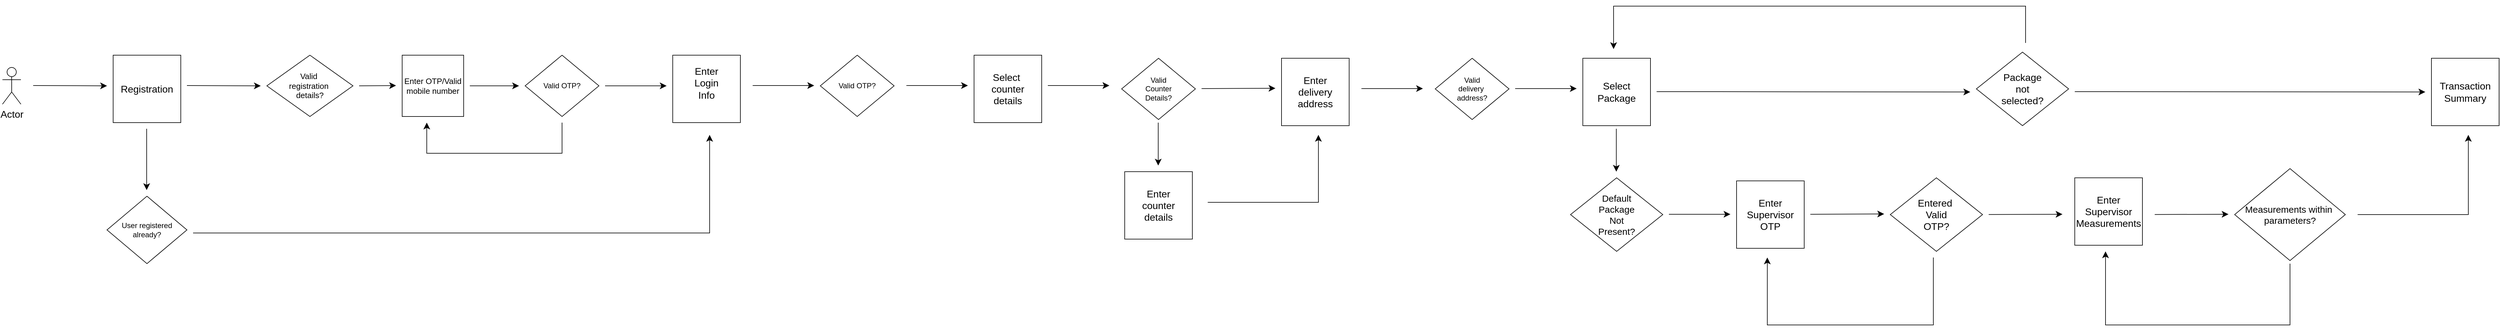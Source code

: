 <mxfile version="21.3.8" type="github">
  <diagram name="Page-1" id="10JMsJAdgL6Ty_nKgWxM">
    <mxGraphModel dx="2393" dy="1767" grid="1" gridSize="10" guides="1" tooltips="1" connect="1" arrows="1" fold="1" page="0" pageScale="1" pageWidth="850" pageHeight="1100" math="0" shadow="0">
      <root>
        <mxCell id="0" />
        <mxCell id="1" parent="0" />
        <mxCell id="BaiIBuBZKfCoYxozeQKi-1" value="Actor" style="shape=umlActor;verticalLabelPosition=bottom;verticalAlign=top;html=1;outlineConnect=0;fontSize=16;" vertex="1" parent="1">
          <mxGeometry x="-770" y="-460" width="30" height="60" as="geometry" />
        </mxCell>
        <mxCell id="BaiIBuBZKfCoYxozeQKi-3" value="Registration" style="whiteSpace=wrap;html=1;aspect=fixed;fontSize=16;" vertex="1" parent="1">
          <mxGeometry x="-590" y="-480" width="110" height="110" as="geometry" />
        </mxCell>
        <mxCell id="BaiIBuBZKfCoYxozeQKi-4" value="" style="endArrow=classic;html=1;rounded=0;fontSize=12;startSize=8;endSize=8;curved=1;" edge="1" parent="1">
          <mxGeometry width="50" height="50" relative="1" as="geometry">
            <mxPoint x="-720" y="-430.5" as="sourcePoint" />
            <mxPoint x="-600" y="-430" as="targetPoint" />
          </mxGeometry>
        </mxCell>
        <mxCell id="BaiIBuBZKfCoYxozeQKi-5" style="edgeStyle=none;curved=1;rounded=0;orthogonalLoop=1;jettySize=auto;html=1;exitX=0.5;exitY=1;exitDx=0;exitDy=0;fontSize=12;startSize=8;endSize=8;" edge="1" parent="1" source="BaiIBuBZKfCoYxozeQKi-3" target="BaiIBuBZKfCoYxozeQKi-3">
          <mxGeometry relative="1" as="geometry" />
        </mxCell>
        <mxCell id="BaiIBuBZKfCoYxozeQKi-6" value="" style="endArrow=classic;html=1;rounded=0;fontSize=12;startSize=8;endSize=8;curved=1;" edge="1" parent="1">
          <mxGeometry width="50" height="50" relative="1" as="geometry">
            <mxPoint x="-470" y="-430.5" as="sourcePoint" />
            <mxPoint x="-350" y="-430" as="targetPoint" />
          </mxGeometry>
        </mxCell>
        <mxCell id="BaiIBuBZKfCoYxozeQKi-7" value="&lt;div&gt;Valid&amp;nbsp;&lt;/div&gt;&lt;div&gt;registration&amp;nbsp;&lt;/div&gt;&lt;div&gt;details?&lt;/div&gt;" style="rhombus;whiteSpace=wrap;html=1;fontSize=13;align=center;fontStyle=0" vertex="1" parent="1">
          <mxGeometry x="-340" y="-480" width="140" height="100" as="geometry" />
        </mxCell>
        <mxCell id="BaiIBuBZKfCoYxozeQKi-8" value="Enter OTP/Valid mobile number" style="whiteSpace=wrap;html=1;aspect=fixed;fontSize=13;verticalAlign=middle;" vertex="1" parent="1">
          <mxGeometry x="-120" y="-480" width="100" height="100" as="geometry" />
        </mxCell>
        <mxCell id="BaiIBuBZKfCoYxozeQKi-9" value="" style="endArrow=classic;html=1;rounded=0;fontSize=12;startSize=8;endSize=8;curved=1;" edge="1" parent="1">
          <mxGeometry width="50" height="50" relative="1" as="geometry">
            <mxPoint x="-190" y="-430" as="sourcePoint" />
            <mxPoint x="-130" y="-430.5" as="targetPoint" />
          </mxGeometry>
        </mxCell>
        <mxCell id="BaiIBuBZKfCoYxozeQKi-10" value="Valid OTP?" style="rhombus;whiteSpace=wrap;html=1;fontSize=12;" vertex="1" parent="1">
          <mxGeometry x="80" y="-480" width="120" height="100" as="geometry" />
        </mxCell>
        <mxCell id="BaiIBuBZKfCoYxozeQKi-12" value="" style="endArrow=classic;html=1;rounded=0;fontSize=12;startSize=8;endSize=8;curved=1;" edge="1" parent="1">
          <mxGeometry width="50" height="50" relative="1" as="geometry">
            <mxPoint x="-10" y="-430" as="sourcePoint" />
            <mxPoint x="70" y="-430" as="targetPoint" />
          </mxGeometry>
        </mxCell>
        <mxCell id="BaiIBuBZKfCoYxozeQKi-15" value="" style="edgeStyle=elbowEdgeStyle;elbow=vertical;endArrow=classic;html=1;curved=0;rounded=0;endSize=8;startSize=8;fontSize=12;" edge="1" parent="1">
          <mxGeometry width="50" height="50" relative="1" as="geometry">
            <mxPoint x="140" y="-370" as="sourcePoint" />
            <mxPoint x="-80" y="-370" as="targetPoint" />
            <Array as="points">
              <mxPoint x="30" y="-320" />
            </Array>
          </mxGeometry>
        </mxCell>
        <mxCell id="BaiIBuBZKfCoYxozeQKi-17" value="User registered already?" style="rhombus;whiteSpace=wrap;html=1;fontSize=12;" vertex="1" parent="1">
          <mxGeometry x="-600" y="-250" width="130" height="110" as="geometry" />
        </mxCell>
        <mxCell id="BaiIBuBZKfCoYxozeQKi-18" value="" style="endArrow=classic;html=1;rounded=0;fontSize=12;startSize=8;endSize=8;curved=1;" edge="1" parent="1">
          <mxGeometry width="50" height="50" relative="1" as="geometry">
            <mxPoint x="-535.5" y="-360" as="sourcePoint" />
            <mxPoint x="-535.5" y="-260" as="targetPoint" />
          </mxGeometry>
        </mxCell>
        <mxCell id="BaiIBuBZKfCoYxozeQKi-19" value="" style="edgeStyle=elbowEdgeStyle;elbow=vertical;endArrow=classic;html=1;curved=0;rounded=0;endSize=8;startSize=8;fontSize=12;" edge="1" parent="1">
          <mxGeometry width="50" height="50" relative="1" as="geometry">
            <mxPoint x="-460" y="-190" as="sourcePoint" />
            <mxPoint x="380" y="-350" as="targetPoint" />
            <Array as="points">
              <mxPoint y="-190" />
            </Array>
          </mxGeometry>
        </mxCell>
        <mxCell id="BaiIBuBZKfCoYxozeQKi-20" value="Enter&lt;div&gt;Login&lt;/div&gt;&lt;div&gt;Info&lt;/div&gt;&lt;div&gt;&lt;br&gt;&lt;/div&gt;" style="whiteSpace=wrap;html=1;aspect=fixed;fontSize=16;" vertex="1" parent="1">
          <mxGeometry x="320" y="-480" width="110" height="110" as="geometry" />
        </mxCell>
        <mxCell id="BaiIBuBZKfCoYxozeQKi-21" value="" style="endArrow=classic;html=1;rounded=0;fontSize=12;startSize=8;endSize=8;curved=1;" edge="1" parent="1">
          <mxGeometry width="50" height="50" relative="1" as="geometry">
            <mxPoint x="210" y="-430" as="sourcePoint" />
            <mxPoint x="310" y="-430" as="targetPoint" />
          </mxGeometry>
        </mxCell>
        <mxCell id="BaiIBuBZKfCoYxozeQKi-22" value="" style="endArrow=classic;html=1;rounded=0;fontSize=12;startSize=8;endSize=8;curved=1;" edge="1" parent="1">
          <mxGeometry width="50" height="50" relative="1" as="geometry">
            <mxPoint x="450" y="-430.5" as="sourcePoint" />
            <mxPoint x="550" y="-430.5" as="targetPoint" />
          </mxGeometry>
        </mxCell>
        <mxCell id="BaiIBuBZKfCoYxozeQKi-23" value="Valid OTP?" style="rhombus;whiteSpace=wrap;html=1;fontSize=12;" vertex="1" parent="1">
          <mxGeometry x="560" y="-480" width="120" height="100" as="geometry" />
        </mxCell>
        <mxCell id="BaiIBuBZKfCoYxozeQKi-24" value="" style="endArrow=classic;html=1;rounded=0;fontSize=12;startSize=8;endSize=8;curved=1;" edge="1" parent="1">
          <mxGeometry width="50" height="50" relative="1" as="geometry">
            <mxPoint x="700" y="-430.5" as="sourcePoint" />
            <mxPoint x="800" y="-430.5" as="targetPoint" />
          </mxGeometry>
        </mxCell>
        <mxCell id="BaiIBuBZKfCoYxozeQKi-25" value="&lt;div&gt;Select&amp;nbsp;&lt;/div&gt;&lt;div&gt;counter &lt;br&gt;&lt;/div&gt;&lt;div&gt;details&lt;br&gt;&lt;/div&gt;" style="whiteSpace=wrap;html=1;aspect=fixed;fontSize=16;" vertex="1" parent="1">
          <mxGeometry x="810" y="-480" width="110" height="110" as="geometry" />
        </mxCell>
        <mxCell id="BaiIBuBZKfCoYxozeQKi-26" value="" style="endArrow=classic;html=1;rounded=0;fontSize=12;startSize=8;endSize=8;curved=1;" edge="1" parent="1">
          <mxGeometry width="50" height="50" relative="1" as="geometry">
            <mxPoint x="930" y="-430.5" as="sourcePoint" />
            <mxPoint x="1030" y="-430.5" as="targetPoint" />
          </mxGeometry>
        </mxCell>
        <mxCell id="BaiIBuBZKfCoYxozeQKi-27" value="&lt;div&gt;Valid &lt;br&gt;&lt;/div&gt;&lt;div&gt;Counter &lt;br&gt;&lt;/div&gt;&lt;div&gt;Details?&lt;br&gt;&lt;/div&gt;" style="rhombus;whiteSpace=wrap;html=1;fontSize=12;" vertex="1" parent="1">
          <mxGeometry x="1050" y="-475" width="120" height="100" as="geometry" />
        </mxCell>
        <mxCell id="BaiIBuBZKfCoYxozeQKi-28" value="&lt;div&gt;Enter&lt;/div&gt;&lt;div&gt;counter &lt;br&gt;&lt;/div&gt;&lt;div&gt;details&lt;br&gt;&lt;/div&gt;" style="whiteSpace=wrap;html=1;aspect=fixed;fontSize=16;" vertex="1" parent="1">
          <mxGeometry x="1055" y="-290" width="110" height="110" as="geometry" />
        </mxCell>
        <mxCell id="BaiIBuBZKfCoYxozeQKi-29" value="" style="endArrow=classic;html=1;rounded=0;fontSize=12;startSize=8;endSize=8;curved=1;" edge="1" parent="1">
          <mxGeometry width="50" height="50" relative="1" as="geometry">
            <mxPoint x="1109.5" y="-370" as="sourcePoint" />
            <mxPoint x="1109.5" y="-300" as="targetPoint" />
          </mxGeometry>
        </mxCell>
        <mxCell id="BaiIBuBZKfCoYxozeQKi-30" value="&lt;div&gt;Enter&lt;/div&gt;&lt;div&gt;delivery &lt;br&gt;&lt;/div&gt;&lt;div&gt;address&lt;br&gt;&lt;/div&gt;" style="whiteSpace=wrap;html=1;aspect=fixed;fontSize=16;" vertex="1" parent="1">
          <mxGeometry x="1310" y="-475" width="110" height="110" as="geometry" />
        </mxCell>
        <mxCell id="BaiIBuBZKfCoYxozeQKi-31" value="" style="endArrow=classic;html=1;rounded=0;fontSize=12;startSize=8;endSize=8;curved=1;" edge="1" parent="1">
          <mxGeometry width="50" height="50" relative="1" as="geometry">
            <mxPoint x="1180" y="-425.56" as="sourcePoint" />
            <mxPoint x="1300" y="-426" as="targetPoint" />
          </mxGeometry>
        </mxCell>
        <mxCell id="BaiIBuBZKfCoYxozeQKi-32" value="" style="edgeStyle=elbowEdgeStyle;elbow=vertical;endArrow=classic;html=1;curved=0;rounded=0;endSize=8;startSize=8;fontSize=12;" edge="1" parent="1">
          <mxGeometry width="50" height="50" relative="1" as="geometry">
            <mxPoint x="1190" y="-240" as="sourcePoint" />
            <mxPoint x="1370" y="-350" as="targetPoint" />
            <Array as="points">
              <mxPoint x="990" y="-240" />
            </Array>
          </mxGeometry>
        </mxCell>
        <mxCell id="BaiIBuBZKfCoYxozeQKi-33" value="&lt;div&gt;Valid &lt;br&gt;&lt;/div&gt;&lt;div&gt;delivery&amp;nbsp;&lt;/div&gt;&lt;div&gt;address?&lt;/div&gt;" style="rhombus;whiteSpace=wrap;html=1;fontSize=12;" vertex="1" parent="1">
          <mxGeometry x="1560" y="-475" width="120" height="100" as="geometry" />
        </mxCell>
        <mxCell id="BaiIBuBZKfCoYxozeQKi-34" value="" style="endArrow=classic;html=1;rounded=0;fontSize=12;startSize=8;endSize=8;curved=1;" edge="1" parent="1">
          <mxGeometry width="50" height="50" relative="1" as="geometry">
            <mxPoint x="1440" y="-425.56" as="sourcePoint" />
            <mxPoint x="1540" y="-425.56" as="targetPoint" />
          </mxGeometry>
        </mxCell>
        <mxCell id="BaiIBuBZKfCoYxozeQKi-35" value="Select Package" style="whiteSpace=wrap;html=1;aspect=fixed;fontSize=16;" vertex="1" parent="1">
          <mxGeometry x="1800" y="-475" width="110" height="110" as="geometry" />
        </mxCell>
        <mxCell id="BaiIBuBZKfCoYxozeQKi-36" value="" style="endArrow=classic;html=1;rounded=0;fontSize=12;startSize=8;endSize=8;curved=1;" edge="1" parent="1">
          <mxGeometry width="50" height="50" relative="1" as="geometry">
            <mxPoint x="1690" y="-425.56" as="sourcePoint" />
            <mxPoint x="1790" y="-425.56" as="targetPoint" />
          </mxGeometry>
        </mxCell>
        <mxCell id="BaiIBuBZKfCoYxozeQKi-37" value="&lt;div style=&quot;font-size: 15px;&quot;&gt;Default&lt;br style=&quot;font-size: 15px;&quot;&gt;&lt;/div&gt;&lt;div style=&quot;font-size: 15px;&quot;&gt;Package&lt;/div&gt;&lt;div style=&quot;font-size: 15px;&quot;&gt;Not&lt;/div&gt;&lt;div style=&quot;font-size: 15px;&quot;&gt;Present?&lt;br style=&quot;font-size: 15px;&quot;&gt;&lt;/div&gt;" style="rhombus;whiteSpace=wrap;html=1;fontSize=15;" vertex="1" parent="1">
          <mxGeometry x="1780" y="-280" width="150" height="120" as="geometry" />
        </mxCell>
        <mxCell id="BaiIBuBZKfCoYxozeQKi-38" value="" style="endArrow=classic;html=1;rounded=0;fontSize=12;startSize=8;endSize=8;curved=1;" edge="1" parent="1">
          <mxGeometry width="50" height="50" relative="1" as="geometry">
            <mxPoint x="1854.44" y="-360" as="sourcePoint" />
            <mxPoint x="1854.44" y="-290" as="targetPoint" />
          </mxGeometry>
        </mxCell>
        <mxCell id="BaiIBuBZKfCoYxozeQKi-39" value="Enter Supervisor OTP" style="whiteSpace=wrap;html=1;aspect=fixed;fontSize=16;" vertex="1" parent="1">
          <mxGeometry x="2050" y="-275" width="110" height="110" as="geometry" />
        </mxCell>
        <mxCell id="BaiIBuBZKfCoYxozeQKi-40" value="" style="endArrow=classic;html=1;rounded=0;fontSize=12;startSize=8;endSize=8;curved=1;" edge="1" parent="1">
          <mxGeometry width="50" height="50" relative="1" as="geometry">
            <mxPoint x="1940" y="-220.56" as="sourcePoint" />
            <mxPoint x="2040" y="-220.56" as="targetPoint" />
          </mxGeometry>
        </mxCell>
        <mxCell id="BaiIBuBZKfCoYxozeQKi-41" value="&lt;div style=&quot;font-size: 16px;&quot;&gt;Entered&amp;nbsp;&lt;/div&gt;&lt;div style=&quot;font-size: 16px;&quot;&gt;Valid&lt;/div&gt;&lt;div style=&quot;font-size: 16px;&quot;&gt;OTP?&lt;br style=&quot;font-size: 16px;&quot;&gt;&lt;/div&gt;" style="rhombus;whiteSpace=wrap;html=1;fontSize=16;" vertex="1" parent="1">
          <mxGeometry x="2300" y="-280" width="150" height="120" as="geometry" />
        </mxCell>
        <mxCell id="BaiIBuBZKfCoYxozeQKi-42" value="" style="endArrow=classic;html=1;rounded=0;fontSize=12;startSize=8;endSize=8;curved=1;" edge="1" parent="1">
          <mxGeometry width="50" height="50" relative="1" as="geometry">
            <mxPoint x="2170" y="-220.56" as="sourcePoint" />
            <mxPoint x="2290" y="-221" as="targetPoint" />
          </mxGeometry>
        </mxCell>
        <mxCell id="BaiIBuBZKfCoYxozeQKi-43" value="" style="edgeStyle=elbowEdgeStyle;elbow=vertical;endArrow=classic;html=1;curved=0;rounded=0;endSize=8;startSize=8;fontSize=12;" edge="1" parent="1">
          <mxGeometry width="50" height="50" relative="1" as="geometry">
            <mxPoint x="2370" y="-150" as="sourcePoint" />
            <mxPoint x="2100" y="-150" as="targetPoint" />
            <Array as="points">
              <mxPoint x="1720" y="-40" />
            </Array>
          </mxGeometry>
        </mxCell>
        <mxCell id="BaiIBuBZKfCoYxozeQKi-44" value="&lt;div&gt;Enter Supervisor&lt;/div&gt;&lt;div&gt;Measurements&lt;br&gt;&lt;/div&gt;" style="whiteSpace=wrap;html=1;aspect=fixed;fontSize=16;" vertex="1" parent="1">
          <mxGeometry x="2600" y="-280" width="110" height="110" as="geometry" />
        </mxCell>
        <mxCell id="BaiIBuBZKfCoYxozeQKi-46" value="" style="endArrow=classic;html=1;rounded=0;fontSize=12;startSize=8;endSize=8;curved=1;" edge="1" parent="1">
          <mxGeometry width="50" height="50" relative="1" as="geometry">
            <mxPoint x="2460" y="-220.12" as="sourcePoint" />
            <mxPoint x="2580" y="-220.56" as="targetPoint" />
          </mxGeometry>
        </mxCell>
        <mxCell id="BaiIBuBZKfCoYxozeQKi-47" value="&lt;div style=&quot;font-size: 15px;&quot;&gt;Measurements within&amp;nbsp;&lt;/div&gt;&lt;div style=&quot;font-size: 15px;&quot;&gt;parameters?&lt;/div&gt;" style="rhombus;whiteSpace=wrap;html=1;fontSize=15;" vertex="1" parent="1">
          <mxGeometry x="2860" y="-295" width="180" height="150" as="geometry" />
        </mxCell>
        <mxCell id="BaiIBuBZKfCoYxozeQKi-48" value="" style="endArrow=classic;html=1;rounded=0;fontSize=12;startSize=8;endSize=8;curved=1;" edge="1" parent="1">
          <mxGeometry width="50" height="50" relative="1" as="geometry">
            <mxPoint x="2730" y="-220.12" as="sourcePoint" />
            <mxPoint x="2850" y="-220.56" as="targetPoint" />
          </mxGeometry>
        </mxCell>
        <mxCell id="BaiIBuBZKfCoYxozeQKi-49" value="" style="edgeStyle=elbowEdgeStyle;elbow=vertical;endArrow=classic;html=1;curved=0;rounded=0;endSize=8;startSize=8;fontSize=12;" edge="1" parent="1">
          <mxGeometry width="50" height="50" relative="1" as="geometry">
            <mxPoint x="2950" y="-140" as="sourcePoint" />
            <mxPoint x="2650" y="-160" as="targetPoint" />
            <Array as="points">
              <mxPoint x="2800" y="-40" />
            </Array>
          </mxGeometry>
        </mxCell>
        <mxCell id="BaiIBuBZKfCoYxozeQKi-50" value="" style="edgeStyle=elbowEdgeStyle;elbow=vertical;endArrow=classic;html=1;curved=0;rounded=0;endSize=8;startSize=8;fontSize=12;" edge="1" parent="1">
          <mxGeometry width="50" height="50" relative="1" as="geometry">
            <mxPoint x="3060" y="-220" as="sourcePoint" />
            <mxPoint x="3240" y="-350" as="targetPoint" />
            <Array as="points">
              <mxPoint x="3150" y="-220" />
            </Array>
          </mxGeometry>
        </mxCell>
        <mxCell id="BaiIBuBZKfCoYxozeQKi-51" value="&lt;div&gt;Transaction&lt;/div&gt;&lt;div&gt;Summary&lt;br&gt;&lt;/div&gt;" style="whiteSpace=wrap;html=1;aspect=fixed;fontSize=16;" vertex="1" parent="1">
          <mxGeometry x="3180" y="-475" width="110" height="110" as="geometry" />
        </mxCell>
        <mxCell id="BaiIBuBZKfCoYxozeQKi-52" value="" style="endArrow=classic;html=1;rounded=0;fontSize=12;startSize=8;endSize=8;curved=1;" edge="1" parent="1">
          <mxGeometry width="50" height="50" relative="1" as="geometry">
            <mxPoint x="1920" y="-420.56" as="sourcePoint" />
            <mxPoint x="2430" y="-420" as="targetPoint" />
          </mxGeometry>
        </mxCell>
        <mxCell id="BaiIBuBZKfCoYxozeQKi-53" value="&lt;div&gt;Package&lt;/div&gt;&lt;div&gt;not&lt;/div&gt;&lt;div&gt;selected?&lt;br&gt;&lt;/div&gt;" style="rhombus;whiteSpace=wrap;html=1;fontSize=16;" vertex="1" parent="1">
          <mxGeometry x="2440" y="-485" width="150" height="120" as="geometry" />
        </mxCell>
        <mxCell id="BaiIBuBZKfCoYxozeQKi-54" value="" style="endArrow=classic;html=1;rounded=0;fontSize=12;startSize=8;endSize=8;curved=1;" edge="1" parent="1">
          <mxGeometry width="50" height="50" relative="1" as="geometry">
            <mxPoint x="2600" y="-420.56" as="sourcePoint" />
            <mxPoint x="3170" y="-420" as="targetPoint" />
          </mxGeometry>
        </mxCell>
        <mxCell id="BaiIBuBZKfCoYxozeQKi-55" value="" style="edgeStyle=elbowEdgeStyle;elbow=vertical;endArrow=classic;html=1;curved=0;rounded=0;endSize=8;startSize=8;fontSize=12;" edge="1" parent="1">
          <mxGeometry width="50" height="50" relative="1" as="geometry">
            <mxPoint x="2520" y="-500" as="sourcePoint" />
            <mxPoint x="1850" y="-490" as="targetPoint" />
            <Array as="points">
              <mxPoint x="2180" y="-560" />
            </Array>
          </mxGeometry>
        </mxCell>
      </root>
    </mxGraphModel>
  </diagram>
</mxfile>
